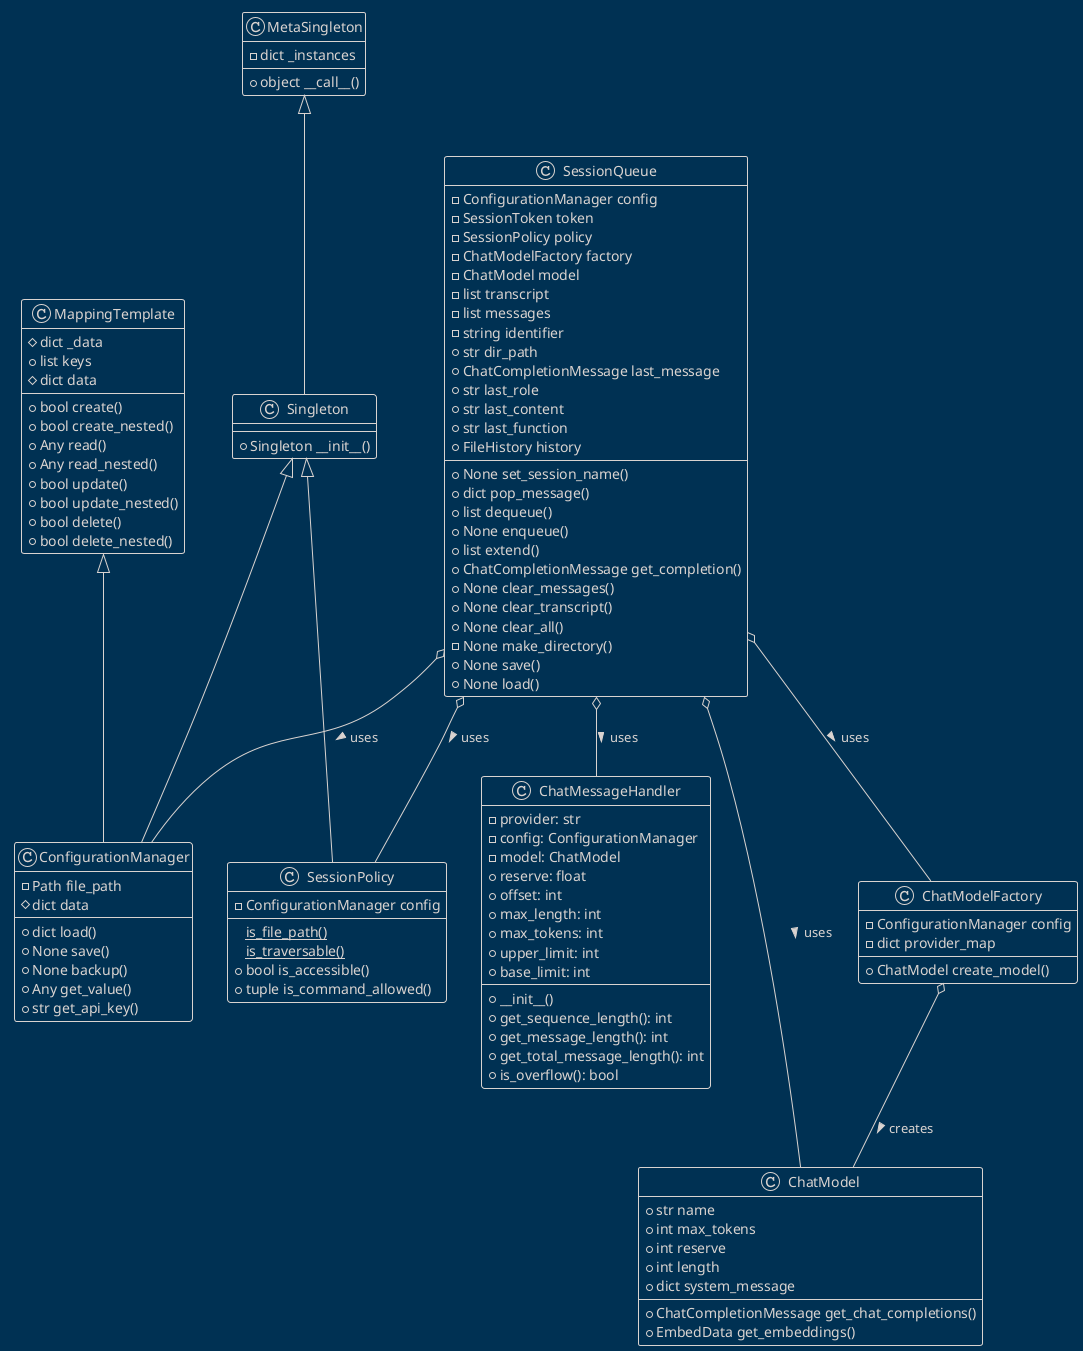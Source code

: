 @startuml SessionQueue
!theme blueprint

' docs/diagrams/plantuml/session_queue.puml

class SessionQueue {
  - ConfigurationManager config
  - SessionToken token
  - SessionPolicy policy
  - ChatModelFactory factory
  - ChatModel model
  - list transcript
  - list messages
  - string identifier
  + str dir_path
  + ChatCompletionMessage last_message
  + str last_role
  + str last_content
  + str last_function
  + FileHistory history
  + None set_session_name()
  + dict pop_message()
  + list dequeue()
  + None enqueue()
  + list extend()
  + ChatCompletionMessage get_completion()
  + None clear_messages()
  + None clear_transcript()
  + None clear_all()
  - None make_directory()
  + None save()
  + None load()
}

class MetaSingleton {
    - dict _instances
    + object __call__()
}

class Singleton extends MetaSingleton {
  + Singleton __init__()
}

class MappingTemplate {
  # dict _data
  + list keys
  # dict data
  + bool create()
  + bool create_nested()
  + Any read()
  + Any read_nested()
  + bool update()
  + bool update_nested()
  + bool delete()
  + bool delete_nested()
}

class ConfigurationManager extends Singleton, MappingTemplate {
  - Path file_path
  # dict data
  + dict load()
  + None save()
  + None backup()
  + Any get_value()
  + str get_api_key()
}

class ChatMessageHandler {
  - provider: str
  - config: ConfigurationManager
  - model: ChatModel
  + reserve: float
  + offset: int
  + max_length: int
  + max_tokens: int
  + upper_limit: int
  + base_limit: int
  + __init__()
  + get_sequence_length(): int
  + get_message_length(): int
  + get_total_message_length(): int
  + is_overflow(): bool
}

class SessionPolicy extends Singleton {
  - ConfigurationManager config
  {static} is_file_path()
  {static} is_traversable()
  + bool is_accessible()
  + tuple is_command_allowed()
}

class ChatModelFactory {
  - ConfigurationManager config
  - dict provider_map
  + ChatModel create_model()
}

class ChatModel {
  + str name
  + int max_tokens
  + int reserve
  + int length
  + dict system_message
  + ChatCompletionMessage get_chat_completions()
  + EmbedData get_embeddings()
}

' Define relationships

SessionQueue o-- ConfigurationManager : uses >
SessionQueue o-- ChatMessageHandler : uses >
SessionQueue o-- SessionPolicy : uses >
SessionQueue o-- ChatModel : uses >
ChatModelFactory o-- ChatModel : creates >
SessionQueue o-- ChatModelFactory : uses >
@enduml